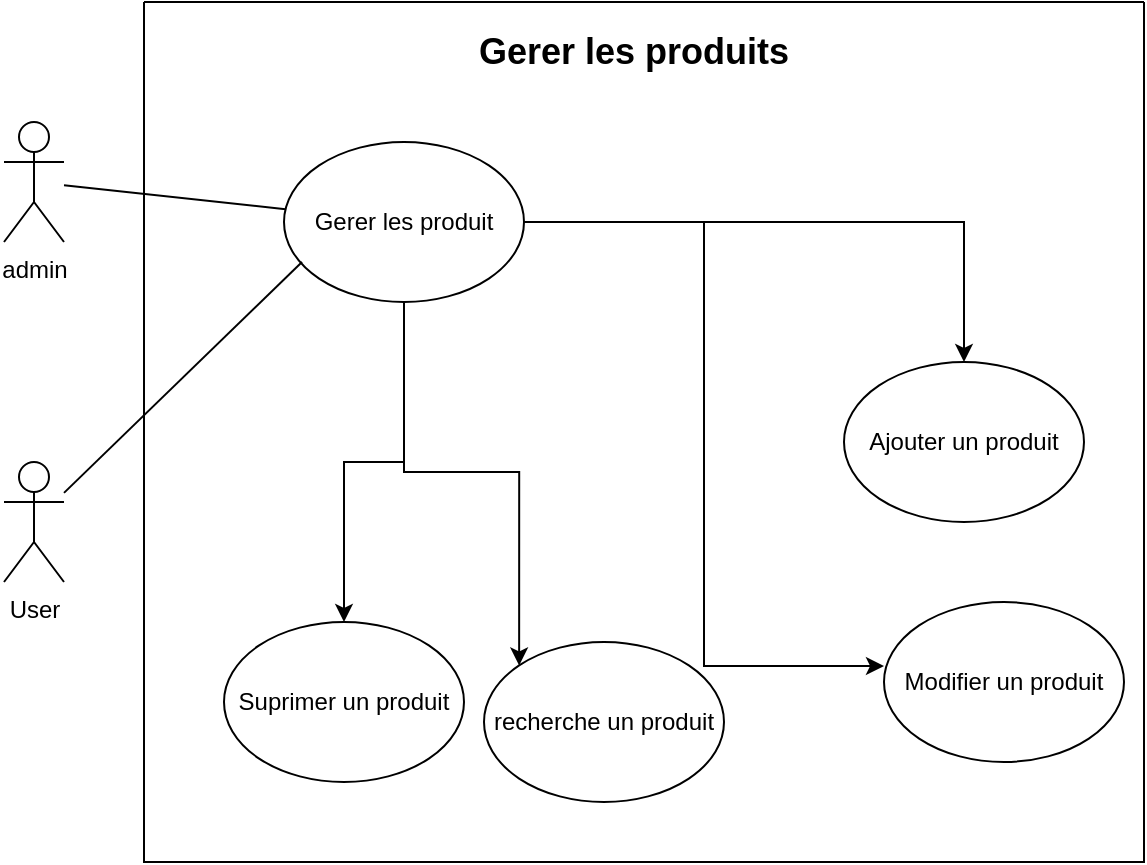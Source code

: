 <mxfile version="22.0.6" type="github">
  <diagram name="Page-1" id="NngzJEpMs3GgAjpGJXIC">
    <mxGraphModel dx="826" dy="447" grid="1" gridSize="10" guides="1" tooltips="1" connect="1" arrows="1" fold="1" page="1" pageScale="1" pageWidth="850" pageHeight="1100" math="0" shadow="0">
      <root>
        <mxCell id="0" />
        <mxCell id="1" parent="0" />
        <mxCell id="q6JQPo5lMuq3cVQZOnfu-1" value="" style="swimlane;startSize=0;" vertex="1" parent="1">
          <mxGeometry x="130" y="20" width="500" height="430" as="geometry">
            <mxRectangle x="130" y="20" width="50" height="40" as="alternateBounds" />
          </mxGeometry>
        </mxCell>
        <mxCell id="q6JQPo5lMuq3cVQZOnfu-3" value="&lt;b&gt;&lt;font style=&quot;font-size: 18px;&quot;&gt;Gerer les produits&lt;/font&gt;&lt;/b&gt;" style="text;strokeColor=none;align=center;fillColor=none;html=1;verticalAlign=middle;whiteSpace=wrap;rounded=0;" vertex="1" parent="q6JQPo5lMuq3cVQZOnfu-1">
          <mxGeometry x="160" y="10" width="170" height="30" as="geometry" />
        </mxCell>
        <mxCell id="q6JQPo5lMuq3cVQZOnfu-5" value="Suprimer un produit" style="ellipse;whiteSpace=wrap;html=1;" vertex="1" parent="q6JQPo5lMuq3cVQZOnfu-1">
          <mxGeometry x="40" y="310" width="120" height="80" as="geometry" />
        </mxCell>
        <mxCell id="q6JQPo5lMuq3cVQZOnfu-6" value="recherche un produit" style="ellipse;whiteSpace=wrap;html=1;" vertex="1" parent="q6JQPo5lMuq3cVQZOnfu-1">
          <mxGeometry x="170" y="320" width="120" height="80" as="geometry" />
        </mxCell>
        <mxCell id="q6JQPo5lMuq3cVQZOnfu-7" value="Modifier un produit" style="ellipse;whiteSpace=wrap;html=1;" vertex="1" parent="q6JQPo5lMuq3cVQZOnfu-1">
          <mxGeometry x="370" y="300" width="120" height="80" as="geometry" />
        </mxCell>
        <mxCell id="q6JQPo5lMuq3cVQZOnfu-8" value="Ajouter un produit" style="ellipse;whiteSpace=wrap;html=1;" vertex="1" parent="q6JQPo5lMuq3cVQZOnfu-1">
          <mxGeometry x="350" y="180" width="120" height="80" as="geometry" />
        </mxCell>
        <mxCell id="q6JQPo5lMuq3cVQZOnfu-12" style="edgeStyle=orthogonalEdgeStyle;rounded=0;orthogonalLoop=1;jettySize=auto;html=1;" edge="1" parent="q6JQPo5lMuq3cVQZOnfu-1" source="q6JQPo5lMuq3cVQZOnfu-9" target="q6JQPo5lMuq3cVQZOnfu-8">
          <mxGeometry relative="1" as="geometry" />
        </mxCell>
        <mxCell id="q6JQPo5lMuq3cVQZOnfu-13" style="edgeStyle=orthogonalEdgeStyle;rounded=0;orthogonalLoop=1;jettySize=auto;html=1;" edge="1" parent="q6JQPo5lMuq3cVQZOnfu-1" source="q6JQPo5lMuq3cVQZOnfu-9" target="q6JQPo5lMuq3cVQZOnfu-5">
          <mxGeometry relative="1" as="geometry" />
        </mxCell>
        <mxCell id="q6JQPo5lMuq3cVQZOnfu-15" style="edgeStyle=orthogonalEdgeStyle;rounded=0;orthogonalLoop=1;jettySize=auto;html=1;entryX=0;entryY=0;entryDx=0;entryDy=0;" edge="1" parent="q6JQPo5lMuq3cVQZOnfu-1" source="q6JQPo5lMuq3cVQZOnfu-9" target="q6JQPo5lMuq3cVQZOnfu-6">
          <mxGeometry relative="1" as="geometry" />
        </mxCell>
        <mxCell id="q6JQPo5lMuq3cVQZOnfu-9" value="Gerer les produit" style="ellipse;whiteSpace=wrap;html=1;" vertex="1" parent="q6JQPo5lMuq3cVQZOnfu-1">
          <mxGeometry x="70" y="70" width="120" height="80" as="geometry" />
        </mxCell>
        <mxCell id="q6JQPo5lMuq3cVQZOnfu-14" style="edgeStyle=orthogonalEdgeStyle;rounded=0;orthogonalLoop=1;jettySize=auto;html=1;entryX=0;entryY=0.4;entryDx=0;entryDy=0;entryPerimeter=0;" edge="1" parent="q6JQPo5lMuq3cVQZOnfu-1" source="q6JQPo5lMuq3cVQZOnfu-9" target="q6JQPo5lMuq3cVQZOnfu-7">
          <mxGeometry relative="1" as="geometry" />
        </mxCell>
        <mxCell id="q6JQPo5lMuq3cVQZOnfu-2" value="admin" style="shape=umlActor;verticalLabelPosition=bottom;verticalAlign=top;html=1;outlineConnect=0;" vertex="1" parent="1">
          <mxGeometry x="60" y="80" width="30" height="60" as="geometry" />
        </mxCell>
        <mxCell id="q6JQPo5lMuq3cVQZOnfu-4" value="User" style="shape=umlActor;verticalLabelPosition=bottom;verticalAlign=top;html=1;outlineConnect=0;" vertex="1" parent="1">
          <mxGeometry x="60" y="250" width="30" height="60" as="geometry" />
        </mxCell>
        <mxCell id="q6JQPo5lMuq3cVQZOnfu-10" value="" style="endArrow=none;html=1;rounded=0;" edge="1" parent="1" source="q6JQPo5lMuq3cVQZOnfu-2" target="q6JQPo5lMuq3cVQZOnfu-9">
          <mxGeometry width="50" height="50" relative="1" as="geometry">
            <mxPoint x="160" y="155" as="sourcePoint" />
            <mxPoint x="210" y="105" as="targetPoint" />
          </mxGeometry>
        </mxCell>
        <mxCell id="q6JQPo5lMuq3cVQZOnfu-11" value="" style="endArrow=none;html=1;rounded=0;entryX=0.075;entryY=0.75;entryDx=0;entryDy=0;entryPerimeter=0;" edge="1" parent="1" source="q6JQPo5lMuq3cVQZOnfu-4" target="q6JQPo5lMuq3cVQZOnfu-9">
          <mxGeometry width="50" height="50" relative="1" as="geometry">
            <mxPoint x="100" y="122" as="sourcePoint" />
            <mxPoint x="200" y="150" as="targetPoint" />
          </mxGeometry>
        </mxCell>
      </root>
    </mxGraphModel>
  </diagram>
</mxfile>
